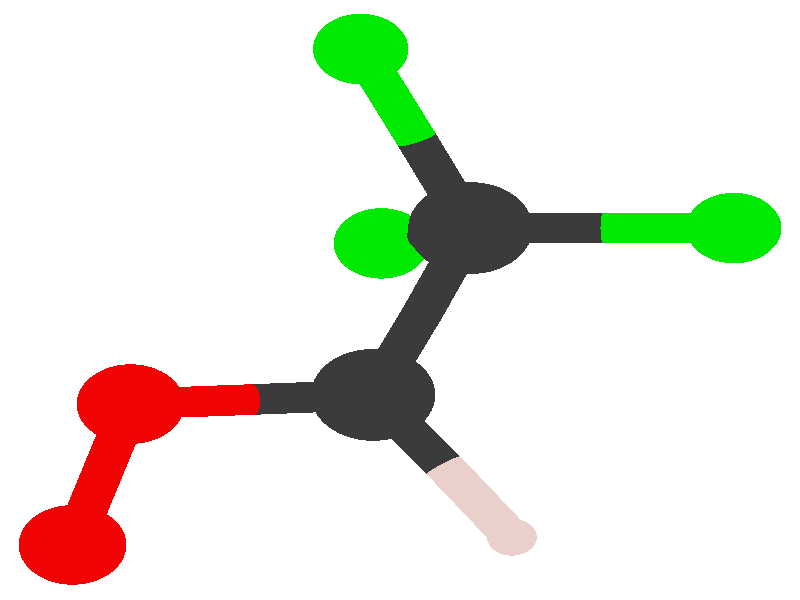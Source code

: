 #version 3.6;
#include "colors.inc"
#include "finish.inc"

global_settings {assumed_gamma 2.2 max_trace_level 6}
background {color White transmit 1.0}
camera {orthographic angle 0
  right -3.86*x up 3.92*y
  direction 50.00*z
  location <0,0,50.00> look_at <0,0,0>}


light_source {<  2.00,   3.00,  40.00> color White
  area_light <0.70, 0, 0>, <0, 0.70, 0>, 3, 3
  adaptive 1 jitter}
// no fog
#declare simple = finish {phong 0.7 ambient 0.4 diffuse 0.55}
#declare pale = finish {ambient 0.9 diffuse 0.30 roughness 0.001 specular 0.2 }
#declare intermediate = finish {ambient 0.4 diffuse 0.6 specular 0.1 roughness 0.04}
#declare vmd = finish {ambient 0.2 diffuse 0.80 phong 0.25 phong_size 10.0 specular 0.2 roughness 0.1}
#declare jmol = finish {ambient 0.4 diffuse 0.6 specular 1 roughness 0.001 metallic}
#declare ase2 = finish {ambient 0.2 brilliance 3 diffuse 0.6 metallic specular 0.7 roughness 0.04 reflection 0.15}
#declare ase3 = finish {ambient 0.4 brilliance 2 diffuse 0.6 metallic specular 1.0 roughness 0.001 reflection 0.0}
#declare glass = finish {ambient 0.4 diffuse 0.35 specular 1.0 roughness 0.001}
#declare glass2 = finish {ambient 0.3 diffuse 0.3 specular 1.0 reflection 0.25 roughness 0.001}
#declare Rcell = 0.050;
#declare Rbond = 0.100;

#macro atom(LOC, R, COL, TRANS, FIN)
  sphere{LOC, R texture{pigment{color COL transmit TRANS} finish{FIN}}}
#end
#macro constrain(LOC, R, COL, TRANS FIN)
union{torus{R, Rcell rotate 45*z texture{pigment{color COL transmit TRANS} finish{FIN}}}
     torus{R, Rcell rotate -45*z texture{pigment{color COL transmit TRANS} finish{FIN}}}
     translate LOC}
#end

// no cell vertices
atom(<  0.34,   0.47,  -2.20>, 0.30, rgb <0.24, 0.24, 0.25>, 0.0, jmol) // #0
atom(< -0.13,  -0.62,  -1.30>, 0.30, rgb <0.24, 0.24, 0.25>, 0.0, jmol) // #1
atom(< -1.30,  -0.68,  -0.85>, 0.26, rgb <0.94, 0.04, 0.04>, 0.0, jmol) // #2
atom(< -1.58,  -1.60,   0.00>, 0.26, rgb <0.94, 0.04, 0.04>, 0.0, jmol) // #3
atom(< -0.19,   1.64,  -1.93>, 0.23, rgb <0.00, 0.91, 0.00>, 0.0, jmol) // #4
atom(<  1.61,   0.47,  -2.03>, 0.23, rgb <0.00, 0.91, 0.00>, 0.0, jmol) // #5
atom(< -0.09,   0.37,  -3.55>, 0.23, rgb <0.00, 0.91, 0.00>, 0.0, jmol) // #6
atom(<  0.54,  -1.55,  -1.17>, 0.12, rgb <0.91, 0.81, 0.79>, 0.0, jmol) // #7
cylinder {<  0.34,   0.47,  -2.20>, <  0.11,  -0.08,  -1.75>, Rbond texture{pigment {color rgb <0.24, 0.24, 0.25> transmit 0.0} finish{jmol}}}
cylinder {< -0.13,  -0.62,  -1.30>, <  0.11,  -0.08,  -1.75>, Rbond texture{pigment {color rgb <0.24, 0.24, 0.25> transmit 0.0} finish{jmol}}}
cylinder {<  0.34,   0.47,  -2.20>, <  0.08,   1.05,  -2.07>, Rbond texture{pigment {color rgb <0.24, 0.24, 0.25> transmit 0.0} finish{jmol}}}
cylinder {< -0.19,   1.64,  -1.93>, <  0.08,   1.05,  -2.07>, Rbond texture{pigment {color rgb <0.00, 0.91, 0.00> transmit 0.0} finish{jmol}}}
cylinder {<  0.34,   0.47,  -2.20>, <  0.98,   0.47,  -2.11>, Rbond texture{pigment {color rgb <0.24, 0.24, 0.25> transmit 0.0} finish{jmol}}}
cylinder {<  1.61,   0.47,  -2.03>, <  0.98,   0.47,  -2.11>, Rbond texture{pigment {color rgb <0.00, 0.91, 0.00> transmit 0.0} finish{jmol}}}
cylinder {<  0.34,   0.47,  -2.20>, <  0.13,   0.42,  -2.88>, Rbond texture{pigment {color rgb <0.24, 0.24, 0.25> transmit 0.0} finish{jmol}}}
cylinder {< -0.09,   0.37,  -3.55>, <  0.13,   0.42,  -2.88>, Rbond texture{pigment {color rgb <0.00, 0.91, 0.00> transmit 0.0} finish{jmol}}}
cylinder {< -0.13,  -0.62,  -1.30>, < -0.71,  -0.65,  -1.07>, Rbond texture{pigment {color rgb <0.24, 0.24, 0.25> transmit 0.0} finish{jmol}}}
cylinder {< -1.30,  -0.68,  -0.85>, < -0.71,  -0.65,  -1.07>, Rbond texture{pigment {color rgb <0.94, 0.04, 0.04> transmit 0.0} finish{jmol}}}
cylinder {< -0.13,  -0.62,  -1.30>, <  0.21,  -1.08,  -1.24>, Rbond texture{pigment {color rgb <0.24, 0.24, 0.25> transmit 0.0} finish{jmol}}}
cylinder {<  0.54,  -1.55,  -1.17>, <  0.21,  -1.08,  -1.24>, Rbond texture{pigment {color rgb <0.91, 0.81, 0.79> transmit 0.0} finish{jmol}}}
cylinder {< -1.30,  -0.68,  -0.85>, < -1.44,  -1.14,  -0.42>, Rbond texture{pigment {color rgb <0.94, 0.04, 0.04> transmit 0.0} finish{jmol}}}
cylinder {< -1.58,  -1.60,   0.00>, < -1.44,  -1.14,  -0.42>, Rbond texture{pigment {color rgb <0.94, 0.04, 0.04> transmit 0.0} finish{jmol}}}
// no constraints
